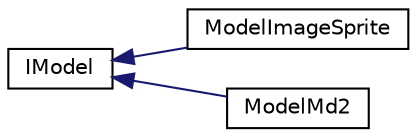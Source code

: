 digraph "Graphical Class Hierarchy"
{
 // LATEX_PDF_SIZE
  edge [fontname="Helvetica",fontsize="10",labelfontname="Helvetica",labelfontsize="10"];
  node [fontname="Helvetica",fontsize="10",shape=record];
  rankdir="LR";
  Node0 [label="IModel",height=0.2,width=0.4,color="black", fillcolor="white", style="filled",URL="$class_i_model.html",tooltip=" "];
  Node0 -> Node1 [dir="back",color="midnightblue",fontsize="10",style="solid",fontname="Helvetica"];
  Node1 [label="ModelImageSprite",height=0.2,width=0.4,color="black", fillcolor="white", style="filled",URL="$class_model_image_sprite.html",tooltip="Defines an interface into any type of model /summary>"];
  Node0 -> Node2 [dir="back",color="midnightblue",fontsize="10",style="solid",fontname="Helvetica"];
  Node2 [label="ModelMd2",height=0.2,width=0.4,color="black", fillcolor="white", style="filled",URL="$class_model_md2.html",tooltip=" "];
}
